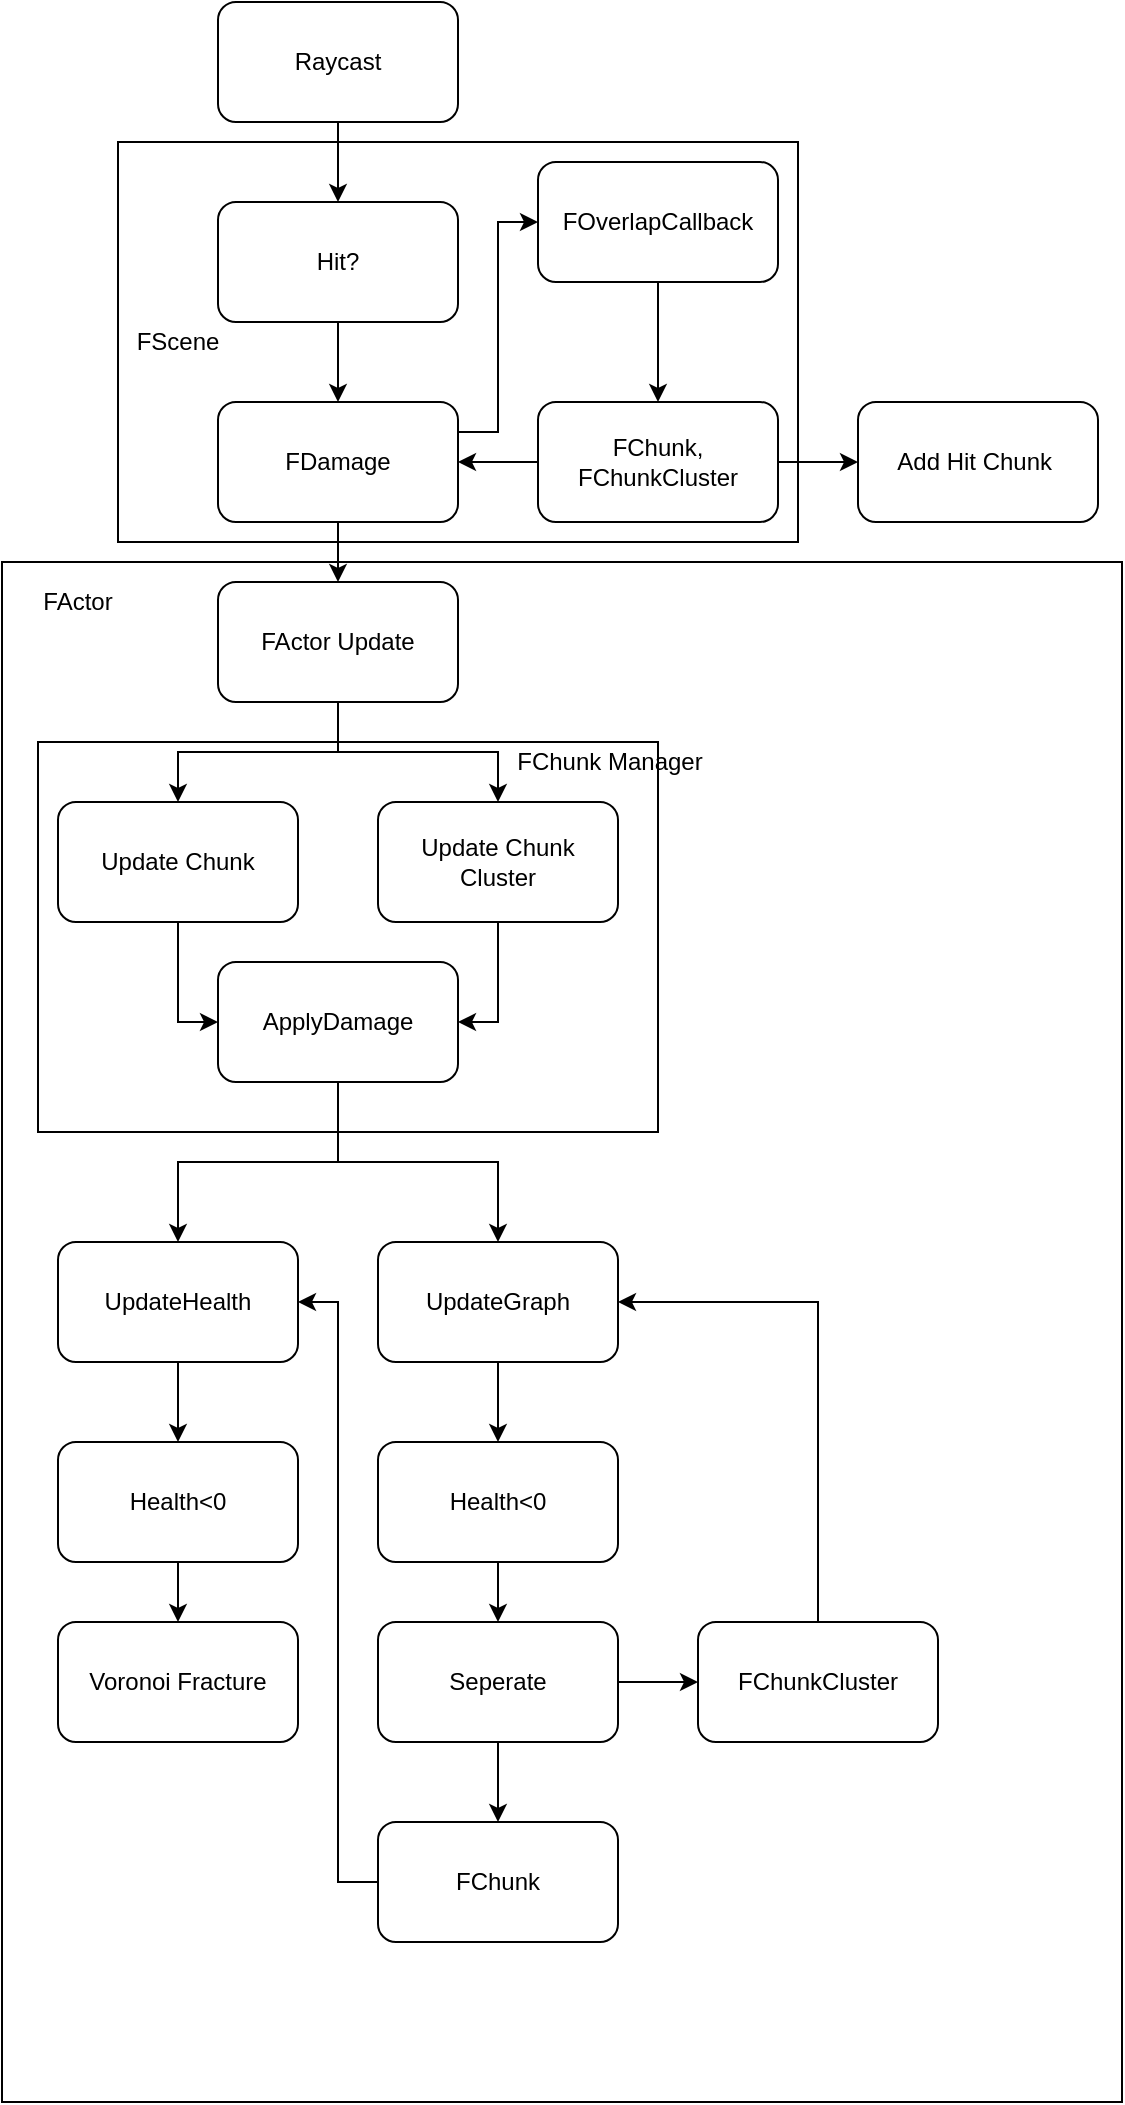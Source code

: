 <mxfile version="12.2.4" pages="1"><diagram id="JZwHK8Tq7lfej3DAs-Ah" name="Page-1"><mxGraphModel dx="1744" dy="957" grid="1" gridSize="10" guides="1" tooltips="1" connect="1" arrows="1" fold="1" page="1" pageScale="1" pageWidth="827" pageHeight="1169" math="0" shadow="0"><root><mxCell id="0"/><mxCell id="1" parent="0"/><mxCell id="25" value="" style="rounded=0;whiteSpace=wrap;html=1;" parent="1" vertex="1"><mxGeometry x="110" y="330" width="560" height="770" as="geometry"/></mxCell><mxCell id="26" value="" style="rounded=0;whiteSpace=wrap;html=1;" parent="1" vertex="1"><mxGeometry x="128" y="420" width="310" height="195" as="geometry"/></mxCell><object label="" id="23"><mxCell style="rounded=0;whiteSpace=wrap;html=1;" parent="1" vertex="1"><mxGeometry x="168" y="120" width="340" height="200" as="geometry"/></mxCell></object><mxCell id="4" value="" style="edgeStyle=orthogonalEdgeStyle;rounded=0;orthogonalLoop=1;jettySize=auto;html=1;" parent="1" source="2" target="3" edge="1"><mxGeometry relative="1" as="geometry"/></mxCell><mxCell id="2" value="Raycast" style="rounded=1;whiteSpace=wrap;html=1;" parent="1" vertex="1"><mxGeometry x="218" y="50" width="120" height="60" as="geometry"/></mxCell><mxCell id="6" value="" style="edgeStyle=orthogonalEdgeStyle;rounded=0;orthogonalLoop=1;jettySize=auto;html=1;" parent="1" source="3" target="5" edge="1"><mxGeometry relative="1" as="geometry"/></mxCell><mxCell id="3" value="Hit?" style="rounded=1;whiteSpace=wrap;html=1;" parent="1" vertex="1"><mxGeometry x="218" y="150" width="120" height="60" as="geometry"/></mxCell><mxCell id="10" value="" style="edgeStyle=orthogonalEdgeStyle;rounded=0;orthogonalLoop=1;jettySize=auto;html=1;entryX=0;entryY=0.5;entryDx=0;entryDy=0;exitX=1;exitY=0.25;exitDx=0;exitDy=0;" parent="1" source="5" target="7" edge="1"><mxGeometry relative="1" as="geometry"/></mxCell><mxCell id="15" value="" style="edgeStyle=orthogonalEdgeStyle;rounded=0;orthogonalLoop=1;jettySize=auto;html=1;" parent="1" source="5" target="14" edge="1"><mxGeometry relative="1" as="geometry"/></mxCell><mxCell id="5" value="FDamage" style="rounded=1;whiteSpace=wrap;html=1;" parent="1" vertex="1"><mxGeometry x="218" y="250" width="120" height="60" as="geometry"/></mxCell><mxCell id="17" value="" style="edgeStyle=orthogonalEdgeStyle;rounded=0;orthogonalLoop=1;jettySize=auto;html=1;" parent="1" source="14" target="16" edge="1"><mxGeometry relative="1" as="geometry"/></mxCell><mxCell id="19" value="" style="edgeStyle=orthogonalEdgeStyle;rounded=0;orthogonalLoop=1;jettySize=auto;html=1;" parent="1" source="14" target="18" edge="1"><mxGeometry relative="1" as="geometry"/></mxCell><mxCell id="14" value="FActor Update" style="rounded=1;whiteSpace=wrap;html=1;" parent="1" vertex="1"><mxGeometry x="218" y="340" width="120" height="60" as="geometry"/></mxCell><mxCell id="32" style="edgeStyle=orthogonalEdgeStyle;rounded=0;orthogonalLoop=1;jettySize=auto;html=1;exitX=0.5;exitY=1;exitDx=0;exitDy=0;entryX=1;entryY=0.5;entryDx=0;entryDy=0;" parent="1" source="18" target="29" edge="1"><mxGeometry relative="1" as="geometry"/></mxCell><mxCell id="18" value="Update Chunk&lt;br&gt;Cluster" style="rounded=1;whiteSpace=wrap;html=1;" parent="1" vertex="1"><mxGeometry x="298" y="450" width="120" height="60" as="geometry"/></mxCell><mxCell id="31" style="edgeStyle=orthogonalEdgeStyle;rounded=0;orthogonalLoop=1;jettySize=auto;html=1;exitX=0.5;exitY=1;exitDx=0;exitDy=0;entryX=0;entryY=0.5;entryDx=0;entryDy=0;" parent="1" source="16" target="29" edge="1"><mxGeometry relative="1" as="geometry"/></mxCell><mxCell id="16" value="Update Chunk" style="rounded=1;whiteSpace=wrap;html=1;" parent="1" vertex="1"><mxGeometry x="138" y="450" width="120" height="60" as="geometry"/></mxCell><mxCell id="12" value="" style="edgeStyle=orthogonalEdgeStyle;rounded=0;orthogonalLoop=1;jettySize=auto;html=1;" parent="1" source="7" target="11" edge="1"><mxGeometry relative="1" as="geometry"/></mxCell><mxCell id="7" value="FOverlapCallback" style="rounded=1;whiteSpace=wrap;html=1;" parent="1" vertex="1"><mxGeometry x="378" y="130" width="120" height="60" as="geometry"/></mxCell><mxCell id="13" style="edgeStyle=orthogonalEdgeStyle;rounded=0;orthogonalLoop=1;jettySize=auto;html=1;entryX=1;entryY=0.5;entryDx=0;entryDy=0;" parent="1" source="11" target="5" edge="1"><mxGeometry relative="1" as="geometry"/></mxCell><mxCell id="21" value="" style="edgeStyle=orthogonalEdgeStyle;rounded=0;orthogonalLoop=1;jettySize=auto;html=1;" parent="1" source="11" target="20" edge="1"><mxGeometry relative="1" as="geometry"/></mxCell><mxCell id="11" value="FChunk,&lt;br&gt;FChunkCluster" style="rounded=1;whiteSpace=wrap;html=1;" parent="1" vertex="1"><mxGeometry x="378" y="250" width="120" height="60" as="geometry"/></mxCell><mxCell id="20" value="Add Hit Chunk&amp;nbsp;" style="rounded=1;whiteSpace=wrap;html=1;" parent="1" vertex="1"><mxGeometry x="538" y="250" width="120" height="60" as="geometry"/></mxCell><mxCell id="24" value="FScene" style="text;html=1;strokeColor=none;fillColor=none;align=center;verticalAlign=middle;whiteSpace=wrap;rounded=0;" parent="1" vertex="1"><mxGeometry x="178" y="210" width="40" height="20" as="geometry"/></mxCell><mxCell id="27" value="FChunk Manager" style="text;html=1;strokeColor=none;fillColor=none;align=center;verticalAlign=middle;whiteSpace=wrap;rounded=0;" parent="1" vertex="1"><mxGeometry x="358" y="420" width="112" height="20" as="geometry"/></mxCell><mxCell id="28" value="FActor" style="text;html=1;strokeColor=none;fillColor=none;align=center;verticalAlign=middle;whiteSpace=wrap;rounded=0;" parent="1" vertex="1"><mxGeometry x="128" y="340" width="40" height="20" as="geometry"/></mxCell><mxCell id="36" style="edgeStyle=orthogonalEdgeStyle;rounded=0;orthogonalLoop=1;jettySize=auto;html=1;exitX=0.5;exitY=1;exitDx=0;exitDy=0;" parent="1" source="29" target="35" edge="1"><mxGeometry relative="1" as="geometry"/></mxCell><mxCell id="38" style="edgeStyle=orthogonalEdgeStyle;rounded=0;orthogonalLoop=1;jettySize=auto;html=1;exitX=0.5;exitY=1;exitDx=0;exitDy=0;" parent="1" source="29" target="37" edge="1"><mxGeometry relative="1" as="geometry"/></mxCell><mxCell id="29" value="ApplyDamage" style="rounded=1;whiteSpace=wrap;html=1;" parent="1" vertex="1"><mxGeometry x="218" y="530" width="120" height="60" as="geometry"/></mxCell><mxCell id="40" style="edgeStyle=orthogonalEdgeStyle;rounded=0;orthogonalLoop=1;jettySize=auto;html=1;exitX=0.5;exitY=1;exitDx=0;exitDy=0;" parent="1" source="35" target="39" edge="1"><mxGeometry relative="1" as="geometry"/></mxCell><mxCell id="35" value="UpdateHealth" style="rounded=1;whiteSpace=wrap;html=1;" parent="1" vertex="1"><mxGeometry x="138" y="670" width="120" height="60" as="geometry"/></mxCell><mxCell id="44" value="" style="edgeStyle=orthogonalEdgeStyle;rounded=0;orthogonalLoop=1;jettySize=auto;html=1;" parent="1" source="37" target="43" edge="1"><mxGeometry relative="1" as="geometry"/></mxCell><mxCell id="37" value="UpdateGraph" style="rounded=1;whiteSpace=wrap;html=1;" parent="1" vertex="1"><mxGeometry x="298" y="670" width="120" height="60" as="geometry"/></mxCell><mxCell id="46" value="" style="edgeStyle=orthogonalEdgeStyle;rounded=0;orthogonalLoop=1;jettySize=auto;html=1;" parent="1" source="43" target="45" edge="1"><mxGeometry relative="1" as="geometry"/></mxCell><mxCell id="43" value="Health&amp;lt;0" style="rounded=1;whiteSpace=wrap;html=1;" parent="1" vertex="1"><mxGeometry x="298" y="770" width="120" height="60" as="geometry"/></mxCell><mxCell id="47" style="edgeStyle=orthogonalEdgeStyle;rounded=0;orthogonalLoop=1;jettySize=auto;html=1;exitX=0;exitY=0.5;exitDx=0;exitDy=0;entryX=1;entryY=0.5;entryDx=0;entryDy=0;" parent="1" source="48" target="35" edge="1"><mxGeometry relative="1" as="geometry"/></mxCell><mxCell id="49" value="" style="edgeStyle=orthogonalEdgeStyle;rounded=0;orthogonalLoop=1;jettySize=auto;html=1;" parent="1" source="45" target="48" edge="1"><mxGeometry relative="1" as="geometry"/></mxCell><mxCell id="51" value="" style="edgeStyle=orthogonalEdgeStyle;rounded=0;orthogonalLoop=1;jettySize=auto;html=1;" parent="1" source="45" target="50" edge="1"><mxGeometry relative="1" as="geometry"/></mxCell><mxCell id="45" value="Seperate" style="rounded=1;whiteSpace=wrap;html=1;" parent="1" vertex="1"><mxGeometry x="298" y="860" width="120" height="60" as="geometry"/></mxCell><mxCell id="52" style="edgeStyle=orthogonalEdgeStyle;rounded=0;orthogonalLoop=1;jettySize=auto;html=1;entryX=1;entryY=0.5;entryDx=0;entryDy=0;exitX=0.5;exitY=0;exitDx=0;exitDy=0;" parent="1" source="50" target="37" edge="1"><mxGeometry relative="1" as="geometry"/></mxCell><mxCell id="50" value="FChunkCluster" style="rounded=1;whiteSpace=wrap;html=1;" parent="1" vertex="1"><mxGeometry x="458" y="860" width="120" height="60" as="geometry"/></mxCell><mxCell id="48" value="FChunk" style="rounded=1;whiteSpace=wrap;html=1;" parent="1" vertex="1"><mxGeometry x="298" y="960" width="120" height="60" as="geometry"/></mxCell><mxCell id="42" value="" style="edgeStyle=orthogonalEdgeStyle;rounded=0;orthogonalLoop=1;jettySize=auto;html=1;" parent="1" source="39" target="41" edge="1"><mxGeometry relative="1" as="geometry"/></mxCell><mxCell id="39" value="Health&amp;lt;0" style="rounded=1;whiteSpace=wrap;html=1;" parent="1" vertex="1"><mxGeometry x="138" y="770" width="120" height="60" as="geometry"/></mxCell><mxCell id="41" value="Voronoi Fracture" style="rounded=1;whiteSpace=wrap;html=1;" parent="1" vertex="1"><mxGeometry x="138" y="860" width="120" height="60" as="geometry"/></mxCell></root></mxGraphModel></diagram></mxfile>